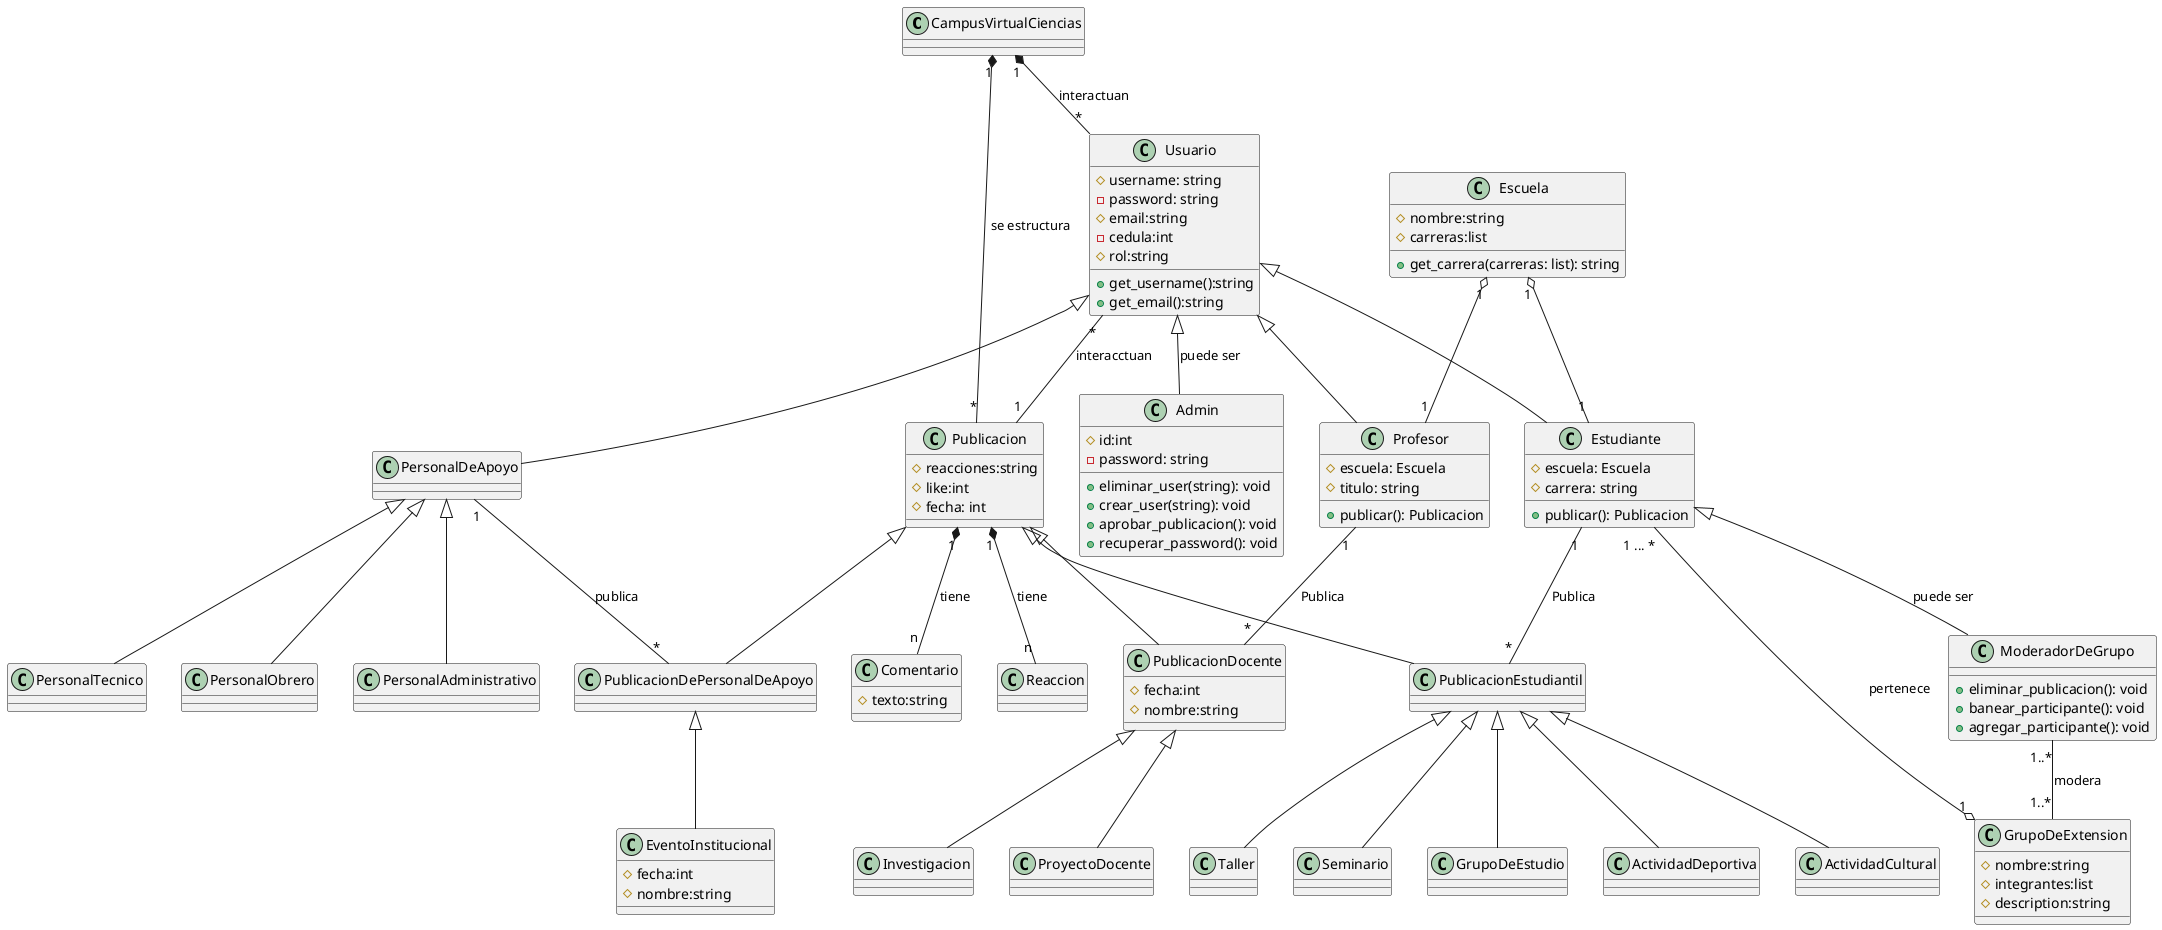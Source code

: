 @startuml Campus Virtual Ciencias
class CampusVirtualCiencias
class Usuario{
    #username: string
    -password: string
    #email:string
    -cedula:int
    #rol:string
    +get_username():string
    +get_email():string
}
class Estudiante{
    #escuela: Escuela
    #carrera: string
    +publicar(): Publicacion
}
class Profesor{
    #escuela: Escuela
    #titulo: string
    +publicar(): Publicacion
}
class PersonalDeApoyo{
}
class PersonalTecnico{
}
class PersonalObrero{
}
class PersonalAdministrativo{
}
class Publicacion{
    #reacciones:string
    #like:int
    #fecha: int
}
class PublicacionEstudiantil{
}
class PublicacionDocente{
    #fecha:int
    #nombre:string
}
class PublicacionDePersonalDeApoyo{
}
class Comentario{
    #texto:string
}
class EventoInstitucional{
    #fecha:int
    #nombre:string
}
class ProyectoDocente{
}
class Investigacion{
}
class Taller{
}
class Seminario{
}
class GrupoDeEstudio{
}
class ActividadDeportiva{
}
class ActividadCultural{
}
class Escuela{
    #nombre:string
    #carreras:list
    +get_carrera(carreras: list): string
}
class Admin{
    #id:int
    -password: string
    +eliminar_user(string): void
    +crear_user(string): void
    +aprobar_publicacion(): void
    +recuperar_password(): void
}
class GrupoDeExtension{
    #nombre:string
    #integrantes:list
    #description:string
}
class ModeradorDeGrupo{
    +eliminar_publicacion(): void
    +banear_participante(): void
    +agregar_participante(): void
}

CampusVirtualCiencias "1"  *-- "*" Publicacion : se estructura
Publicacion "1" *-- "n" Reaccion : tiene
Publicacion "1" *-- "n" Comentario : tiene 
Publicacion <|--PublicacionEstudiantil
Publicacion <|--PublicacionDocente
Publicacion <|--PublicacionDePersonalDeApoyo
Usuario "*" -- "1" Publicacion : interacctuan
Estudiante "1" -- "*" PublicacionEstudiantil: Publica
Profesor "1" -- "*" PublicacionDocente: Publica
PersonalDeApoyo "1" -- "*" PublicacionDePersonalDeApoyo : publica
PublicacionEstudiantil <|-- Taller 
PublicacionEstudiantil <|-- Seminario 
PublicacionEstudiantil <|-- GrupoDeEstudio 
PublicacionEstudiantil <|-- ActividadDeportiva 
PublicacionEstudiantil <|-- ActividadCultural
Usuario <|-- Estudiante 
Usuario <|-- Profesor 
Usuario <|-- PersonalDeApoyo
PersonalDeApoyo <|-- PersonalTecnico
PersonalDeApoyo <|-- PersonalAdministrativo
PersonalDeApoyo <|-- PersonalObrero
PublicacionDocente <|-- ProyectoDocente
PublicacionDocente <|-- Investigacion
PublicacionDePersonalDeApoyo <|-- EventoInstitucional
CampusVirtualCiencias "1" *-- "*" Usuario : interactuan
Escuela "1" o-- "1" Estudiante
Escuela "1" o-- "1" Profesor
GrupoDeExtension "1" o-- "1 ... * " Estudiante : pertenece
Usuario <|-- Admin : puede ser
Estudiante <|-- ModeradorDeGrupo: puede ser
ModeradorDeGrupo "1..*" -- "1..*" GrupoDeExtension: modera
@enduml